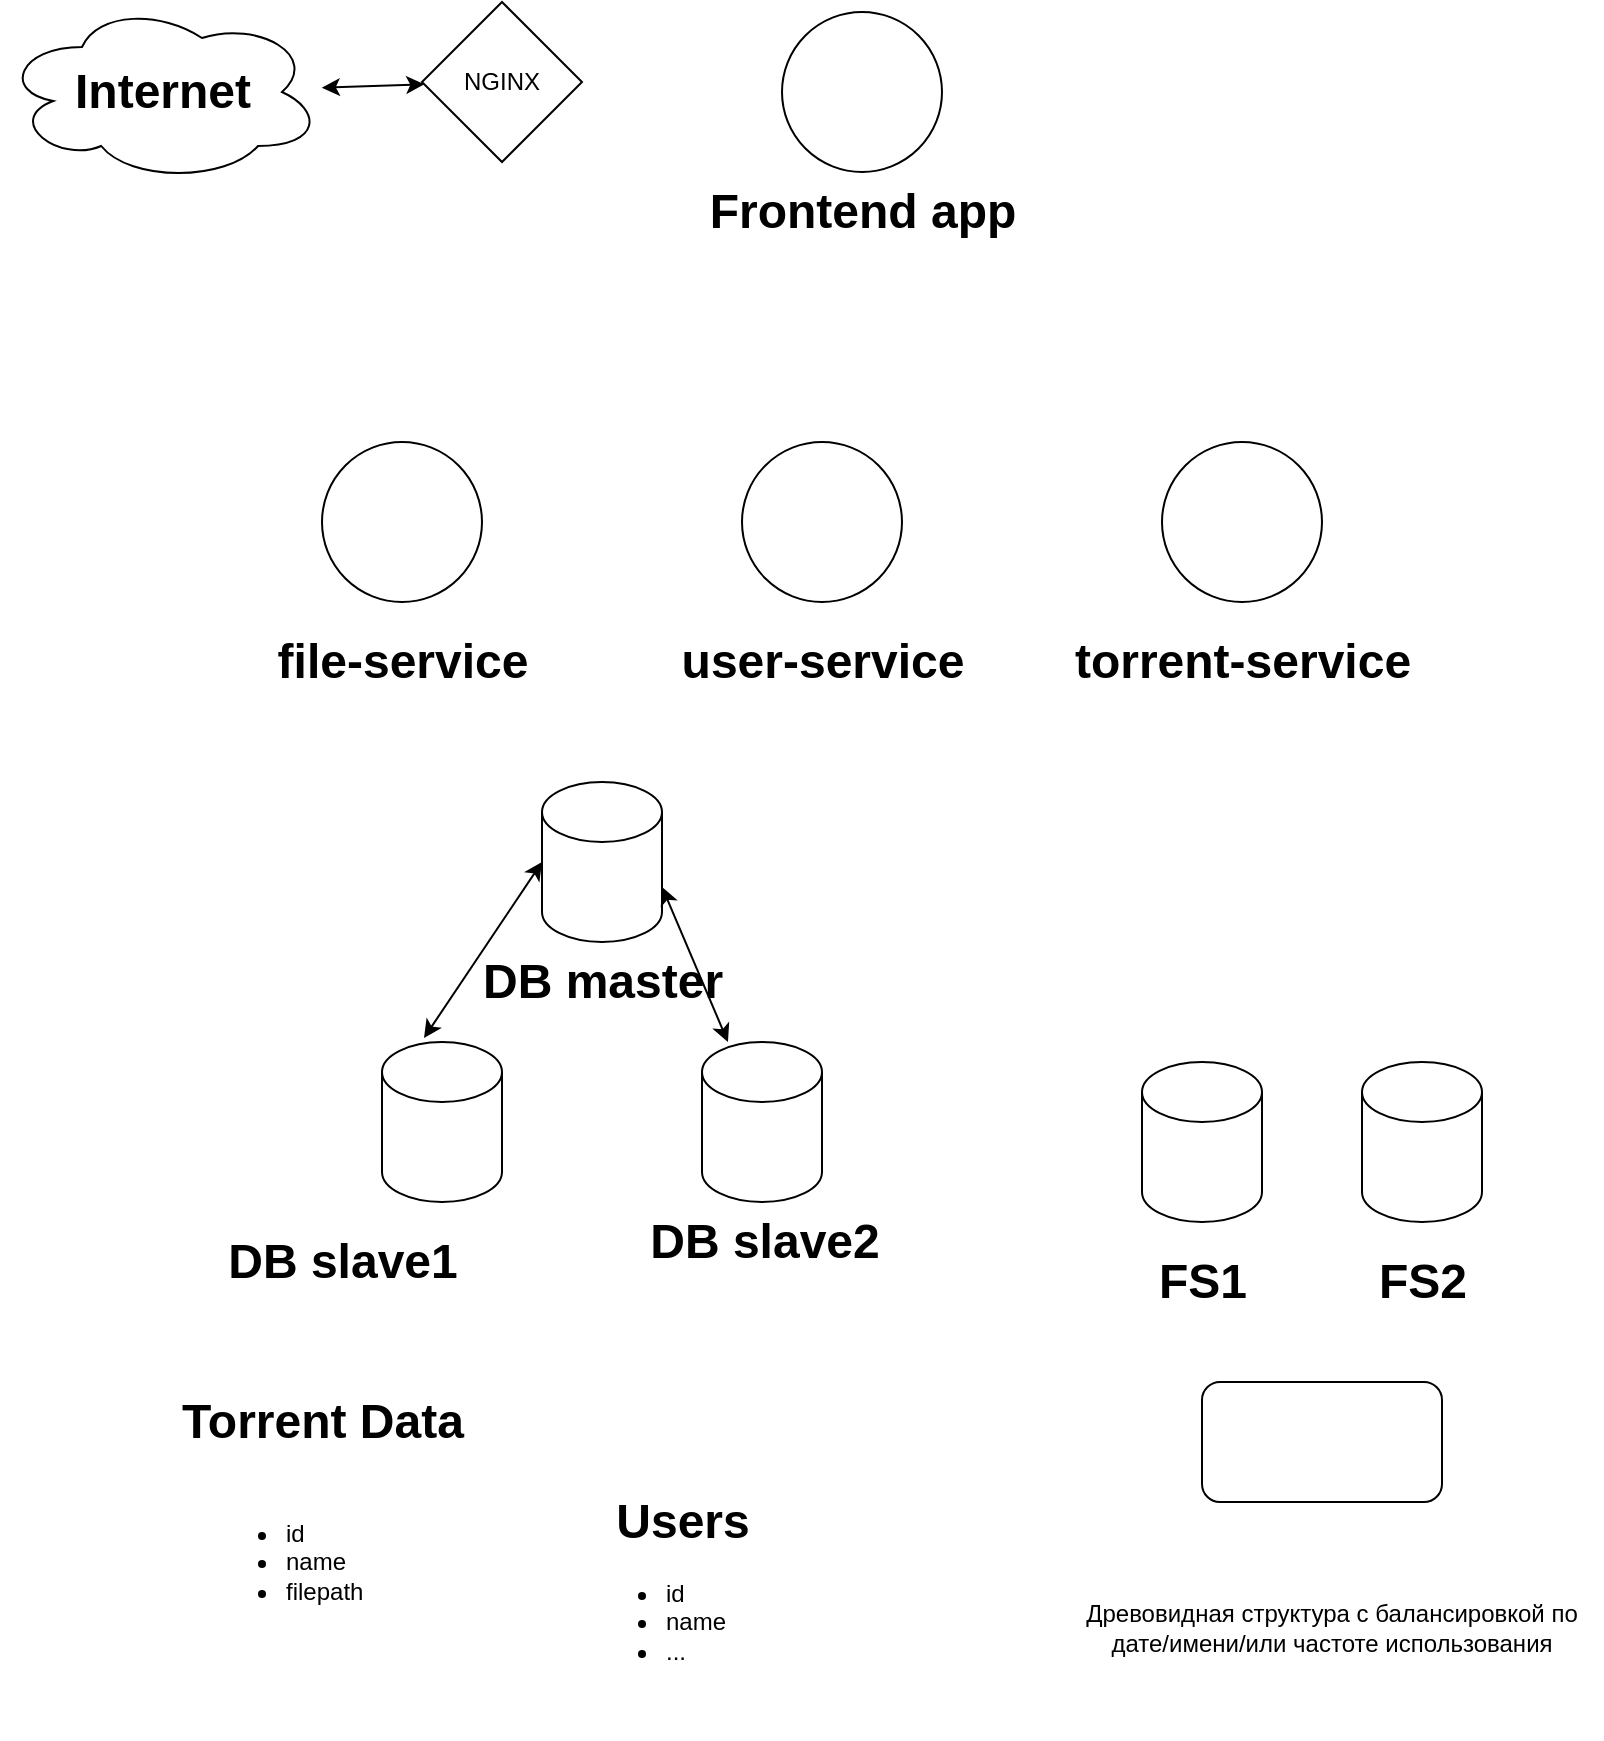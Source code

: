 <mxfile version="22.0.8" type="github">
  <diagram name="Page-1" id="WVwOdAb5zhcnuu6RC09V">
    <mxGraphModel dx="1026" dy="572" grid="1" gridSize="10" guides="1" tooltips="1" connect="1" arrows="1" fold="1" page="1" pageScale="1" pageWidth="850" pageHeight="1100" math="0" shadow="0">
      <root>
        <mxCell id="0" />
        <mxCell id="1" parent="0" />
        <mxCell id="rte8B5SLybQbvSbR3UiM-1" value="" style="ellipse;shape=cloud;whiteSpace=wrap;html=1;" vertex="1" parent="1">
          <mxGeometry x="30" y="220" width="160" height="90" as="geometry" />
        </mxCell>
        <mxCell id="rte8B5SLybQbvSbR3UiM-2" value="Internet" style="text;strokeColor=none;fillColor=none;html=1;fontSize=24;fontStyle=1;verticalAlign=middle;align=center;" vertex="1" parent="1">
          <mxGeometry x="60" y="245" width="100" height="40" as="geometry" />
        </mxCell>
        <mxCell id="rte8B5SLybQbvSbR3UiM-3" value="NGINX" style="rhombus;whiteSpace=wrap;html=1;" vertex="1" parent="1">
          <mxGeometry x="240" y="220" width="80" height="80" as="geometry" />
        </mxCell>
        <mxCell id="rte8B5SLybQbvSbR3UiM-4" value="" style="shape=cylinder3;whiteSpace=wrap;html=1;boundedLbl=1;backgroundOutline=1;size=15;" vertex="1" parent="1">
          <mxGeometry x="220" y="740" width="60" height="80" as="geometry" />
        </mxCell>
        <mxCell id="rte8B5SLybQbvSbR3UiM-5" value="DB slave1" style="text;strokeColor=none;fillColor=none;html=1;fontSize=24;fontStyle=1;verticalAlign=middle;align=center;" vertex="1" parent="1">
          <mxGeometry x="150" y="830" width="100" height="40" as="geometry" />
        </mxCell>
        <mxCell id="rte8B5SLybQbvSbR3UiM-6" value="" style="shape=cylinder3;whiteSpace=wrap;html=1;boundedLbl=1;backgroundOutline=1;size=15;" vertex="1" parent="1">
          <mxGeometry x="710" y="750" width="60" height="80" as="geometry" />
        </mxCell>
        <mxCell id="rte8B5SLybQbvSbR3UiM-7" value="FS2" style="text;strokeColor=none;fillColor=none;html=1;fontSize=24;fontStyle=1;verticalAlign=middle;align=center;" vertex="1" parent="1">
          <mxGeometry x="690" y="840" width="100" height="40" as="geometry" />
        </mxCell>
        <mxCell id="rte8B5SLybQbvSbR3UiM-10" value="Users" style="text;strokeColor=none;fillColor=none;html=1;fontSize=24;fontStyle=1;verticalAlign=middle;align=center;" vertex="1" parent="1">
          <mxGeometry x="320" y="960" width="100" height="40" as="geometry" />
        </mxCell>
        <mxCell id="rte8B5SLybQbvSbR3UiM-11" value="&lt;ul&gt;&lt;li&gt;id&lt;/li&gt;&lt;li&gt;name&lt;/li&gt;&lt;li&gt;...&lt;/li&gt;&lt;/ul&gt;" style="text;strokeColor=none;fillColor=none;html=1;whiteSpace=wrap;verticalAlign=middle;overflow=hidden;" vertex="1" parent="1">
          <mxGeometry x="320" y="990" width="100" height="80" as="geometry" />
        </mxCell>
        <mxCell id="rte8B5SLybQbvSbR3UiM-12" value="" style="ellipse;whiteSpace=wrap;html=1;aspect=fixed;" vertex="1" parent="1">
          <mxGeometry x="420" y="225" width="80" height="80" as="geometry" />
        </mxCell>
        <mxCell id="rte8B5SLybQbvSbR3UiM-14" value="Frontend app" style="text;strokeColor=none;fillColor=none;html=1;fontSize=24;fontStyle=1;verticalAlign=middle;align=center;" vertex="1" parent="1">
          <mxGeometry x="410" y="305" width="100" height="40" as="geometry" />
        </mxCell>
        <mxCell id="rte8B5SLybQbvSbR3UiM-15" value="&lt;ul&gt;&lt;li&gt;id&lt;/li&gt;&lt;li&gt;name&lt;/li&gt;&lt;li&gt;filepath&lt;/li&gt;&lt;/ul&gt;" style="text;strokeColor=none;fillColor=none;html=1;whiteSpace=wrap;verticalAlign=middle;overflow=hidden;" vertex="1" parent="1">
          <mxGeometry x="130" y="960" width="110" height="80" as="geometry" />
        </mxCell>
        <mxCell id="rte8B5SLybQbvSbR3UiM-16" value="Torrent Data" style="text;strokeColor=none;fillColor=none;html=1;fontSize=24;fontStyle=1;verticalAlign=middle;align=center;" vertex="1" parent="1">
          <mxGeometry x="110" y="910" width="160" height="40" as="geometry" />
        </mxCell>
        <mxCell id="rte8B5SLybQbvSbR3UiM-18" value="" style="shape=cylinder3;whiteSpace=wrap;html=1;boundedLbl=1;backgroundOutline=1;size=15;" vertex="1" parent="1">
          <mxGeometry x="600" y="750" width="60" height="80" as="geometry" />
        </mxCell>
        <mxCell id="rte8B5SLybQbvSbR3UiM-19" value="FS1" style="text;strokeColor=none;fillColor=none;html=1;fontSize=24;fontStyle=1;verticalAlign=middle;align=center;" vertex="1" parent="1">
          <mxGeometry x="580" y="840" width="100" height="40" as="geometry" />
        </mxCell>
        <mxCell id="rte8B5SLybQbvSbR3UiM-20" value="" style="shape=cylinder3;whiteSpace=wrap;html=1;boundedLbl=1;backgroundOutline=1;size=15;" vertex="1" parent="1">
          <mxGeometry x="380" y="740" width="60" height="80" as="geometry" />
        </mxCell>
        <mxCell id="rte8B5SLybQbvSbR3UiM-21" value="" style="shape=cylinder3;whiteSpace=wrap;html=1;boundedLbl=1;backgroundOutline=1;size=15;" vertex="1" parent="1">
          <mxGeometry x="300" y="610" width="60" height="80" as="geometry" />
        </mxCell>
        <mxCell id="rte8B5SLybQbvSbR3UiM-22" value="DB master" style="text;strokeColor=none;fillColor=none;html=1;fontSize=24;fontStyle=1;verticalAlign=middle;align=center;" vertex="1" parent="1">
          <mxGeometry x="280" y="690" width="100" height="40" as="geometry" />
        </mxCell>
        <mxCell id="rte8B5SLybQbvSbR3UiM-23" value="DB slave2" style="text;strokeColor=none;fillColor=none;html=1;fontSize=24;fontStyle=1;verticalAlign=middle;align=center;" vertex="1" parent="1">
          <mxGeometry x="361" y="820" width="100" height="40" as="geometry" />
        </mxCell>
        <mxCell id="rte8B5SLybQbvSbR3UiM-26" value="" style="endArrow=classic;startArrow=classic;html=1;rounded=0;entryX=1;entryY=0;entryDx=0;entryDy=52.5;entryPerimeter=0;" edge="1" parent="1" source="rte8B5SLybQbvSbR3UiM-20" target="rte8B5SLybQbvSbR3UiM-21">
          <mxGeometry width="50" height="50" relative="1" as="geometry">
            <mxPoint x="460" y="840" as="sourcePoint" />
            <mxPoint x="510" y="790" as="targetPoint" />
          </mxGeometry>
        </mxCell>
        <mxCell id="rte8B5SLybQbvSbR3UiM-27" value="" style="endArrow=classic;startArrow=classic;html=1;rounded=0;entryX=0;entryY=0.5;entryDx=0;entryDy=0;entryPerimeter=0;exitX=0.35;exitY=-0.025;exitDx=0;exitDy=0;exitPerimeter=0;" edge="1" parent="1" source="rte8B5SLybQbvSbR3UiM-4" target="rte8B5SLybQbvSbR3UiM-21">
          <mxGeometry width="50" height="50" relative="1" as="geometry">
            <mxPoint x="460" y="840" as="sourcePoint" />
            <mxPoint x="510" y="790" as="targetPoint" />
          </mxGeometry>
        </mxCell>
        <mxCell id="rte8B5SLybQbvSbR3UiM-28" value="" style="ellipse;whiteSpace=wrap;html=1;aspect=fixed;" vertex="1" parent="1">
          <mxGeometry x="190" y="440" width="80" height="80" as="geometry" />
        </mxCell>
        <mxCell id="rte8B5SLybQbvSbR3UiM-29" value="" style="ellipse;whiteSpace=wrap;html=1;aspect=fixed;" vertex="1" parent="1">
          <mxGeometry x="400" y="440" width="80" height="80" as="geometry" />
        </mxCell>
        <mxCell id="rte8B5SLybQbvSbR3UiM-30" value="" style="ellipse;whiteSpace=wrap;html=1;aspect=fixed;" vertex="1" parent="1">
          <mxGeometry x="610" y="440" width="80" height="80" as="geometry" />
        </mxCell>
        <mxCell id="rte8B5SLybQbvSbR3UiM-35" value="" style="rounded=1;whiteSpace=wrap;html=1;" vertex="1" parent="1">
          <mxGeometry x="630" y="910" width="120" height="60" as="geometry" />
        </mxCell>
        <mxCell id="rte8B5SLybQbvSbR3UiM-37" value="Древовидная структура с балансировкой по дате/имени/или частоте использования" style="text;html=1;strokeColor=none;fillColor=none;align=center;verticalAlign=middle;whiteSpace=wrap;rounded=0;" vertex="1" parent="1">
          <mxGeometry x="560" y="985" width="270" height="95" as="geometry" />
        </mxCell>
        <mxCell id="rte8B5SLybQbvSbR3UiM-38" style="edgeStyle=orthogonalEdgeStyle;rounded=0;orthogonalLoop=1;jettySize=auto;html=1;exitX=0.5;exitY=1;exitDx=0;exitDy=0;" edge="1" parent="1" source="rte8B5SLybQbvSbR3UiM-37" target="rte8B5SLybQbvSbR3UiM-37">
          <mxGeometry relative="1" as="geometry" />
        </mxCell>
        <mxCell id="rte8B5SLybQbvSbR3UiM-39" value="file-service" style="text;strokeColor=none;fillColor=none;html=1;fontSize=24;fontStyle=1;verticalAlign=middle;align=center;" vertex="1" parent="1">
          <mxGeometry x="180" y="530" width="100" height="40" as="geometry" />
        </mxCell>
        <mxCell id="rte8B5SLybQbvSbR3UiM-40" value="user-service" style="text;strokeColor=none;fillColor=none;html=1;fontSize=24;fontStyle=1;verticalAlign=middle;align=center;" vertex="1" parent="1">
          <mxGeometry x="390" y="530" width="100" height="40" as="geometry" />
        </mxCell>
        <mxCell id="rte8B5SLybQbvSbR3UiM-41" value="torrent-service" style="text;strokeColor=none;fillColor=none;html=1;fontSize=24;fontStyle=1;verticalAlign=middle;align=center;" vertex="1" parent="1">
          <mxGeometry x="600" y="530" width="100" height="40" as="geometry" />
        </mxCell>
        <mxCell id="rte8B5SLybQbvSbR3UiM-42" value="" style="endArrow=classic;startArrow=classic;html=1;rounded=0;" edge="1" parent="1" source="rte8B5SLybQbvSbR3UiM-1" target="rte8B5SLybQbvSbR3UiM-3">
          <mxGeometry width="50" height="50" relative="1" as="geometry">
            <mxPoint x="400" y="450" as="sourcePoint" />
            <mxPoint x="450" y="400" as="targetPoint" />
          </mxGeometry>
        </mxCell>
      </root>
    </mxGraphModel>
  </diagram>
</mxfile>
